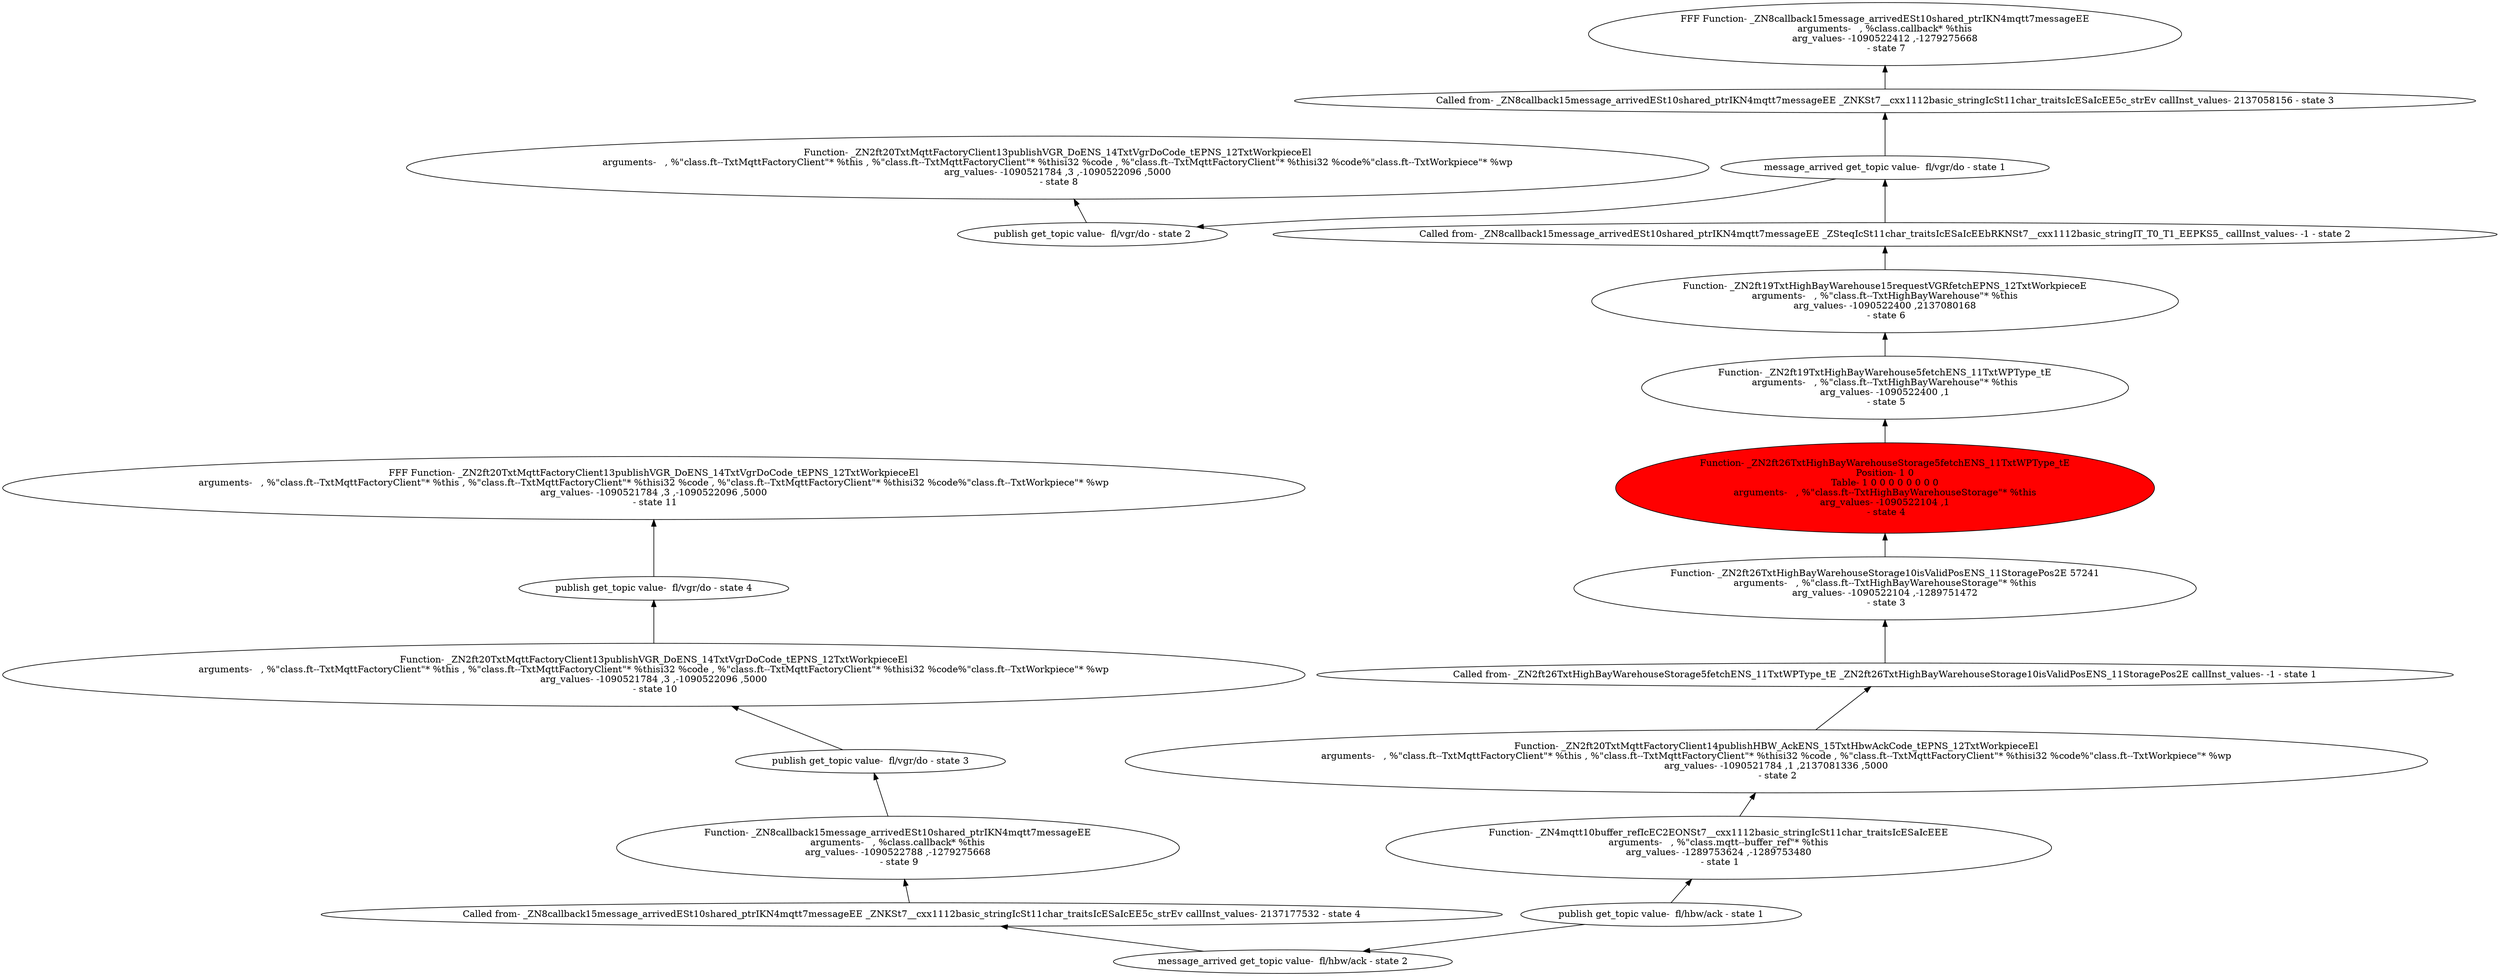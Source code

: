 digraph "graph-0" {
	"publish get_topic value-  fl/hbw/ack - state 1"
	"Function- _ZN4mqtt10buffer_refIcEC2EONSt7__cxx1112basic_stringIcSt11char_traitsIcESaIcEEE
arguments-   , %\"class.mqtt--buffer_ref\"* %this
arg_values- -1289753624 ,-1289753480
 - state 1"
	"Function- _ZN4mqtt10buffer_refIcEC2EONSt7__cxx1112basic_stringIcSt11char_traitsIcESaIcEEE
arguments-   , %\"class.mqtt--buffer_ref\"* %this
arg_values- -1289753624 ,-1289753480
 - state 1" -> "publish get_topic value-  fl/hbw/ack - state 1" [dir=back]
	"Function- _ZN2ft20TxtMqttFactoryClient14publishHBW_AckENS_15TxtHbwAckCode_tEPNS_12TxtWorkpieceEl
arguments-   , %\"class.ft--TxtMqttFactoryClient\"* %this , %\"class.ft--TxtMqttFactoryClient\"* %thisi32 %code , %\"class.ft--TxtMqttFactoryClient\"* %thisi32 %code%\"class.ft--TxtWorkpiece\"* %wp
arg_values- -1090521784 ,1 ,2137081336 ,5000
 - state 2"
	"Function- _ZN2ft20TxtMqttFactoryClient14publishHBW_AckENS_15TxtHbwAckCode_tEPNS_12TxtWorkpieceEl
arguments-   , %\"class.ft--TxtMqttFactoryClient\"* %this , %\"class.ft--TxtMqttFactoryClient\"* %thisi32 %code , %\"class.ft--TxtMqttFactoryClient\"* %thisi32 %code%\"class.ft--TxtWorkpiece\"* %wp
arg_values- -1090521784 ,1 ,2137081336 ,5000
 - state 2" -> "Function- _ZN4mqtt10buffer_refIcEC2EONSt7__cxx1112basic_stringIcSt11char_traitsIcESaIcEEE
arguments-   , %\"class.mqtt--buffer_ref\"* %this
arg_values- -1289753624 ,-1289753480
 - state 1" [dir=back]
	"Called from- _ZN2ft26TxtHighBayWarehouseStorage5fetchENS_11TxtWPType_tE _ZN2ft26TxtHighBayWarehouseStorage10isValidPosENS_11StoragePos2E callInst_values- -1 - state 1"
	"Called from- _ZN2ft26TxtHighBayWarehouseStorage5fetchENS_11TxtWPType_tE _ZN2ft26TxtHighBayWarehouseStorage10isValidPosENS_11StoragePos2E callInst_values- -1 - state 1" -> "Function- _ZN2ft20TxtMqttFactoryClient14publishHBW_AckENS_15TxtHbwAckCode_tEPNS_12TxtWorkpieceEl
arguments-   , %\"class.ft--TxtMqttFactoryClient\"* %this , %\"class.ft--TxtMqttFactoryClient\"* %thisi32 %code , %\"class.ft--TxtMqttFactoryClient\"* %thisi32 %code%\"class.ft--TxtWorkpiece\"* %wp
arg_values- -1090521784 ,1 ,2137081336 ,5000
 - state 2" [dir=back]
	"Function- _ZN2ft26TxtHighBayWarehouseStorage10isValidPosENS_11StoragePos2E 57241
arguments-   , %\"class.ft--TxtHighBayWarehouseStorage\"* %this
arg_values- -1090522104 ,-1289751472
 - state 3"
	"Function- _ZN2ft26TxtHighBayWarehouseStorage10isValidPosENS_11StoragePos2E 57241
arguments-   , %\"class.ft--TxtHighBayWarehouseStorage\"* %this
arg_values- -1090522104 ,-1289751472
 - state 3" -> "Called from- _ZN2ft26TxtHighBayWarehouseStorage5fetchENS_11TxtWPType_tE _ZN2ft26TxtHighBayWarehouseStorage10isValidPosENS_11StoragePos2E callInst_values- -1 - state 1" [dir=back]
	"Function- _ZN2ft26TxtHighBayWarehouseStorage5fetchENS_11TxtWPType_tE
Position- 1 0
Table- 1 0 0 0 0 0 0 0 0
arguments-   , %\"class.ft--TxtHighBayWarehouseStorage\"* %this
arg_values- -1090522104 ,1
 - state 4" [fillcolor=red style=filled]
	"Function- _ZN2ft26TxtHighBayWarehouseStorage5fetchENS_11TxtWPType_tE
Position- 1 0
Table- 1 0 0 0 0 0 0 0 0
arguments-   , %\"class.ft--TxtHighBayWarehouseStorage\"* %this
arg_values- -1090522104 ,1
 - state 4" -> "Function- _ZN2ft26TxtHighBayWarehouseStorage10isValidPosENS_11StoragePos2E 57241
arguments-   , %\"class.ft--TxtHighBayWarehouseStorage\"* %this
arg_values- -1090522104 ,-1289751472
 - state 3" [dir=back]
	"Function- _ZN2ft19TxtHighBayWarehouse5fetchENS_11TxtWPType_tE
arguments-   , %\"class.ft--TxtHighBayWarehouse\"* %this
arg_values- -1090522400 ,1
 - state 5"
	"Function- _ZN2ft19TxtHighBayWarehouse5fetchENS_11TxtWPType_tE
arguments-   , %\"class.ft--TxtHighBayWarehouse\"* %this
arg_values- -1090522400 ,1
 - state 5" -> "Function- _ZN2ft26TxtHighBayWarehouseStorage5fetchENS_11TxtWPType_tE
Position- 1 0
Table- 1 0 0 0 0 0 0 0 0
arguments-   , %\"class.ft--TxtHighBayWarehouseStorage\"* %this
arg_values- -1090522104 ,1
 - state 4" [dir=back]
	"Function- _ZN2ft19TxtHighBayWarehouse15requestVGRfetchEPNS_12TxtWorkpieceE
arguments-   , %\"class.ft--TxtHighBayWarehouse\"* %this
arg_values- -1090522400 ,2137080168
 - state 6"
	"Function- _ZN2ft19TxtHighBayWarehouse15requestVGRfetchEPNS_12TxtWorkpieceE
arguments-   , %\"class.ft--TxtHighBayWarehouse\"* %this
arg_values- -1090522400 ,2137080168
 - state 6" -> "Function- _ZN2ft19TxtHighBayWarehouse5fetchENS_11TxtWPType_tE
arguments-   , %\"class.ft--TxtHighBayWarehouse\"* %this
arg_values- -1090522400 ,1
 - state 5" [dir=back]
	"Called from- _ZN8callback15message_arrivedESt10shared_ptrIKN4mqtt7messageEE _ZSteqIcSt11char_traitsIcESaIcEEbRKNSt7__cxx1112basic_stringIT_T0_T1_EEPKS5_ callInst_values- -1 - state 2"
	"Called from- _ZN8callback15message_arrivedESt10shared_ptrIKN4mqtt7messageEE _ZSteqIcSt11char_traitsIcESaIcEEbRKNSt7__cxx1112basic_stringIT_T0_T1_EEPKS5_ callInst_values- -1 - state 2" -> "Function- _ZN2ft19TxtHighBayWarehouse15requestVGRfetchEPNS_12TxtWorkpieceE
arguments-   , %\"class.ft--TxtHighBayWarehouse\"* %this
arg_values- -1090522400 ,2137080168
 - state 6" [dir=back]
	"message_arrived get_topic value-  fl/vgr/do - state 1"
	"message_arrived get_topic value-  fl/vgr/do - state 1" -> "Called from- _ZN8callback15message_arrivedESt10shared_ptrIKN4mqtt7messageEE _ZSteqIcSt11char_traitsIcESaIcEEbRKNSt7__cxx1112basic_stringIT_T0_T1_EEPKS5_ callInst_values- -1 - state 2" [dir=back]
	"Called from- _ZN8callback15message_arrivedESt10shared_ptrIKN4mqtt7messageEE _ZNKSt7__cxx1112basic_stringIcSt11char_traitsIcESaIcEE5c_strEv callInst_values- 2137058156 - state 3"
	"Called from- _ZN8callback15message_arrivedESt10shared_ptrIKN4mqtt7messageEE _ZNKSt7__cxx1112basic_stringIcSt11char_traitsIcESaIcEE5c_strEv callInst_values- 2137058156 - state 3" -> "message_arrived get_topic value-  fl/vgr/do - state 1" [dir=back]
	"FFF Function- _ZN8callback15message_arrivedESt10shared_ptrIKN4mqtt7messageEE
arguments-   , %class.callback* %this
arg_values- -1090522412 ,-1279275668
 - state 7"
	"FFF Function- _ZN8callback15message_arrivedESt10shared_ptrIKN4mqtt7messageEE
arguments-   , %class.callback* %this
arg_values- -1090522412 ,-1279275668
 - state 7" -> "Called from- _ZN8callback15message_arrivedESt10shared_ptrIKN4mqtt7messageEE _ZNKSt7__cxx1112basic_stringIcSt11char_traitsIcESaIcEE5c_strEv callInst_values- 2137058156 - state 3" [dir=back]
	"publish get_topic value-  fl/vgr/do - state 2"
	"message_arrived get_topic value-  fl/vgr/do - state 1" -> "publish get_topic value-  fl/vgr/do - state 2"
	"Function- _ZN2ft20TxtMqttFactoryClient13publishVGR_DoENS_14TxtVgrDoCode_tEPNS_12TxtWorkpieceEl
arguments-   , %\"class.ft--TxtMqttFactoryClient\"* %this , %\"class.ft--TxtMqttFactoryClient\"* %thisi32 %code , %\"class.ft--TxtMqttFactoryClient\"* %thisi32 %code%\"class.ft--TxtWorkpiece\"* %wp
arg_values- -1090521784 ,3 ,-1090522096 ,5000
 - state 8"
	"Function- _ZN2ft20TxtMqttFactoryClient13publishVGR_DoENS_14TxtVgrDoCode_tEPNS_12TxtWorkpieceEl
arguments-   , %\"class.ft--TxtMqttFactoryClient\"* %this , %\"class.ft--TxtMqttFactoryClient\"* %thisi32 %code , %\"class.ft--TxtMqttFactoryClient\"* %thisi32 %code%\"class.ft--TxtWorkpiece\"* %wp
arg_values- -1090521784 ,3 ,-1090522096 ,5000
 - state 8" -> "publish get_topic value-  fl/vgr/do - state 2" [dir=back]
	"message_arrived get_topic value-  fl/hbw/ack - state 2"
	"publish get_topic value-  fl/hbw/ack - state 1" -> "message_arrived get_topic value-  fl/hbw/ack - state 2"
	"Called from- _ZN8callback15message_arrivedESt10shared_ptrIKN4mqtt7messageEE _ZNKSt7__cxx1112basic_stringIcSt11char_traitsIcESaIcEE5c_strEv callInst_values- 2137177532 - state 4"
	"Called from- _ZN8callback15message_arrivedESt10shared_ptrIKN4mqtt7messageEE _ZNKSt7__cxx1112basic_stringIcSt11char_traitsIcESaIcEE5c_strEv callInst_values- 2137177532 - state 4" -> "message_arrived get_topic value-  fl/hbw/ack - state 2" [dir=back]
	"Function- _ZN8callback15message_arrivedESt10shared_ptrIKN4mqtt7messageEE
arguments-   , %class.callback* %this
arg_values- -1090522788 ,-1279275668
 - state 9"
	"Function- _ZN8callback15message_arrivedESt10shared_ptrIKN4mqtt7messageEE
arguments-   , %class.callback* %this
arg_values- -1090522788 ,-1279275668
 - state 9" -> "Called from- _ZN8callback15message_arrivedESt10shared_ptrIKN4mqtt7messageEE _ZNKSt7__cxx1112basic_stringIcSt11char_traitsIcESaIcEE5c_strEv callInst_values- 2137177532 - state 4" [dir=back]
	"publish get_topic value-  fl/vgr/do - state 3"
	"publish get_topic value-  fl/vgr/do - state 3" -> "Function- _ZN8callback15message_arrivedESt10shared_ptrIKN4mqtt7messageEE
arguments-   , %class.callback* %this
arg_values- -1090522788 ,-1279275668
 - state 9" [dir=back]
	"Function- _ZN2ft20TxtMqttFactoryClient13publishVGR_DoENS_14TxtVgrDoCode_tEPNS_12TxtWorkpieceEl
arguments-   , %\"class.ft--TxtMqttFactoryClient\"* %this , %\"class.ft--TxtMqttFactoryClient\"* %thisi32 %code , %\"class.ft--TxtMqttFactoryClient\"* %thisi32 %code%\"class.ft--TxtWorkpiece\"* %wp
arg_values- -1090521784 ,3 ,-1090522096 ,5000
 - state 10"
	"Function- _ZN2ft20TxtMqttFactoryClient13publishVGR_DoENS_14TxtVgrDoCode_tEPNS_12TxtWorkpieceEl
arguments-   , %\"class.ft--TxtMqttFactoryClient\"* %this , %\"class.ft--TxtMqttFactoryClient\"* %thisi32 %code , %\"class.ft--TxtMqttFactoryClient\"* %thisi32 %code%\"class.ft--TxtWorkpiece\"* %wp
arg_values- -1090521784 ,3 ,-1090522096 ,5000
 - state 10" -> "publish get_topic value-  fl/vgr/do - state 3" [dir=back]
	"publish get_topic value-  fl/vgr/do - state 4"
	"publish get_topic value-  fl/vgr/do - state 4" -> "Function- _ZN2ft20TxtMqttFactoryClient13publishVGR_DoENS_14TxtVgrDoCode_tEPNS_12TxtWorkpieceEl
arguments-   , %\"class.ft--TxtMqttFactoryClient\"* %this , %\"class.ft--TxtMqttFactoryClient\"* %thisi32 %code , %\"class.ft--TxtMqttFactoryClient\"* %thisi32 %code%\"class.ft--TxtWorkpiece\"* %wp
arg_values- -1090521784 ,3 ,-1090522096 ,5000
 - state 10" [dir=back]
	"FFF Function- _ZN2ft20TxtMqttFactoryClient13publishVGR_DoENS_14TxtVgrDoCode_tEPNS_12TxtWorkpieceEl
arguments-   , %\"class.ft--TxtMqttFactoryClient\"* %this , %\"class.ft--TxtMqttFactoryClient\"* %thisi32 %code , %\"class.ft--TxtMqttFactoryClient\"* %thisi32 %code%\"class.ft--TxtWorkpiece\"* %wp
arg_values- -1090521784 ,3 ,-1090522096 ,5000
 - state 11"
	"FFF Function- _ZN2ft20TxtMqttFactoryClient13publishVGR_DoENS_14TxtVgrDoCode_tEPNS_12TxtWorkpieceEl
arguments-   , %\"class.ft--TxtMqttFactoryClient\"* %this , %\"class.ft--TxtMqttFactoryClient\"* %thisi32 %code , %\"class.ft--TxtMqttFactoryClient\"* %thisi32 %code%\"class.ft--TxtWorkpiece\"* %wp
arg_values- -1090521784 ,3 ,-1090522096 ,5000
 - state 11" -> "publish get_topic value-  fl/vgr/do - state 4" [dir=back]
}

